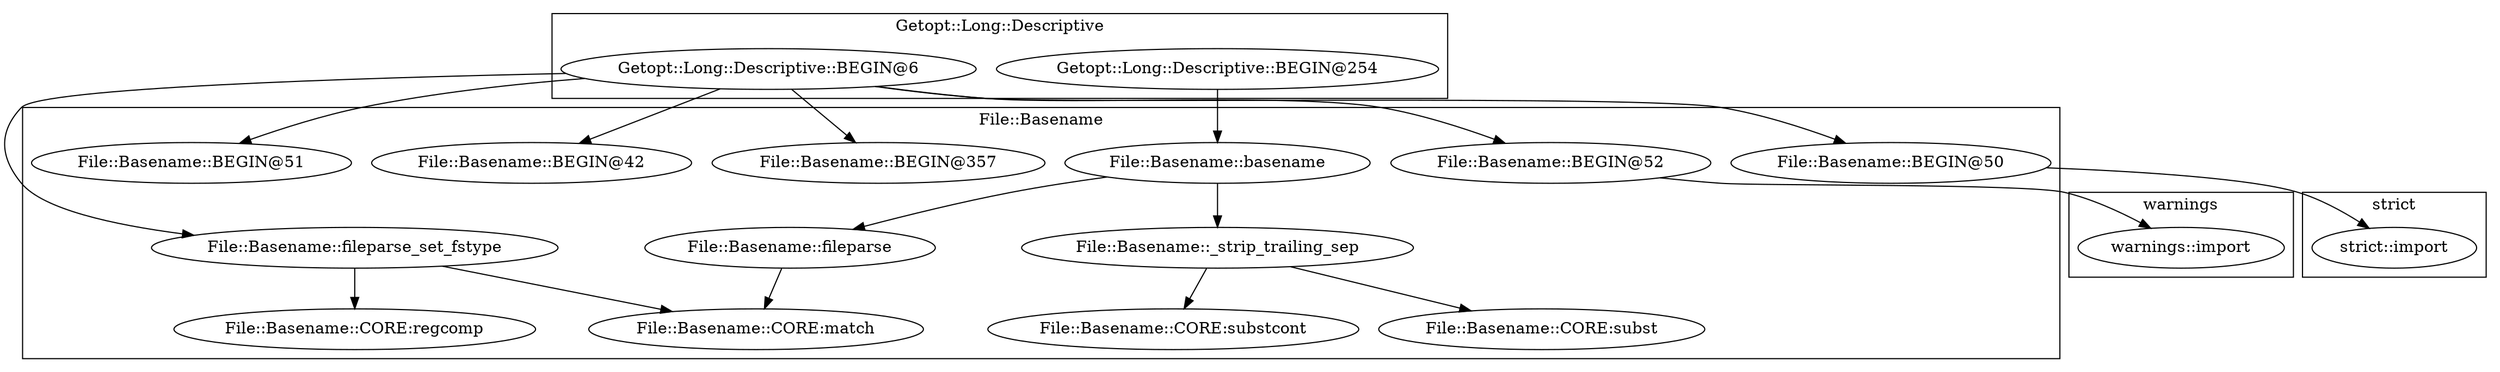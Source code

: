 digraph {
graph [overlap=false]
subgraph cluster_warnings {
	label="warnings";
	"warnings::import";
}
subgraph cluster_strict {
	label="strict";
	"strict::import";
}
subgraph cluster_File_Basename {
	label="File::Basename";
	"File::Basename::basename";
	"File::Basename::BEGIN@52";
	"File::Basename::BEGIN@50";
	"File::Basename::CORE:substcont";
	"File::Basename::BEGIN@357";
	"File::Basename::fileparse_set_fstype";
	"File::Basename::CORE:subst";
	"File::Basename::BEGIN@42";
	"File::Basename::fileparse";
	"File::Basename::_strip_trailing_sep";
	"File::Basename::CORE:regcomp";
	"File::Basename::CORE:match";
	"File::Basename::BEGIN@51";
}
subgraph cluster_Getopt_Long_Descriptive {
	label="Getopt::Long::Descriptive";
	"Getopt::Long::Descriptive::BEGIN@254";
	"Getopt::Long::Descriptive::BEGIN@6";
}
"File::Basename::basename" -> "File::Basename::fileparse";
"Getopt::Long::Descriptive::BEGIN@6" -> "File::Basename::BEGIN@51";
"Getopt::Long::Descriptive::BEGIN@6" -> "File::Basename::BEGIN@50";
"File::Basename::_strip_trailing_sep" -> "File::Basename::CORE:subst";
"File::Basename::basename" -> "File::Basename::_strip_trailing_sep";
"Getopt::Long::Descriptive::BEGIN@6" -> "File::Basename::BEGIN@357";
"Getopt::Long::Descriptive::BEGIN@6" -> "File::Basename::BEGIN@42";
"File::Basename::fileparse_set_fstype" -> "File::Basename::CORE:regcomp";
"File::Basename::fileparse" -> "File::Basename::CORE:match";
"File::Basename::fileparse_set_fstype" -> "File::Basename::CORE:match";
"Getopt::Long::Descriptive::BEGIN@6" -> "File::Basename::BEGIN@52";
"File::Basename::_strip_trailing_sep" -> "File::Basename::CORE:substcont";
"Getopt::Long::Descriptive::BEGIN@6" -> "File::Basename::fileparse_set_fstype";
"File::Basename::BEGIN@52" -> "warnings::import";
"Getopt::Long::Descriptive::BEGIN@254" -> "File::Basename::basename";
"File::Basename::BEGIN@50" -> "strict::import";
}
